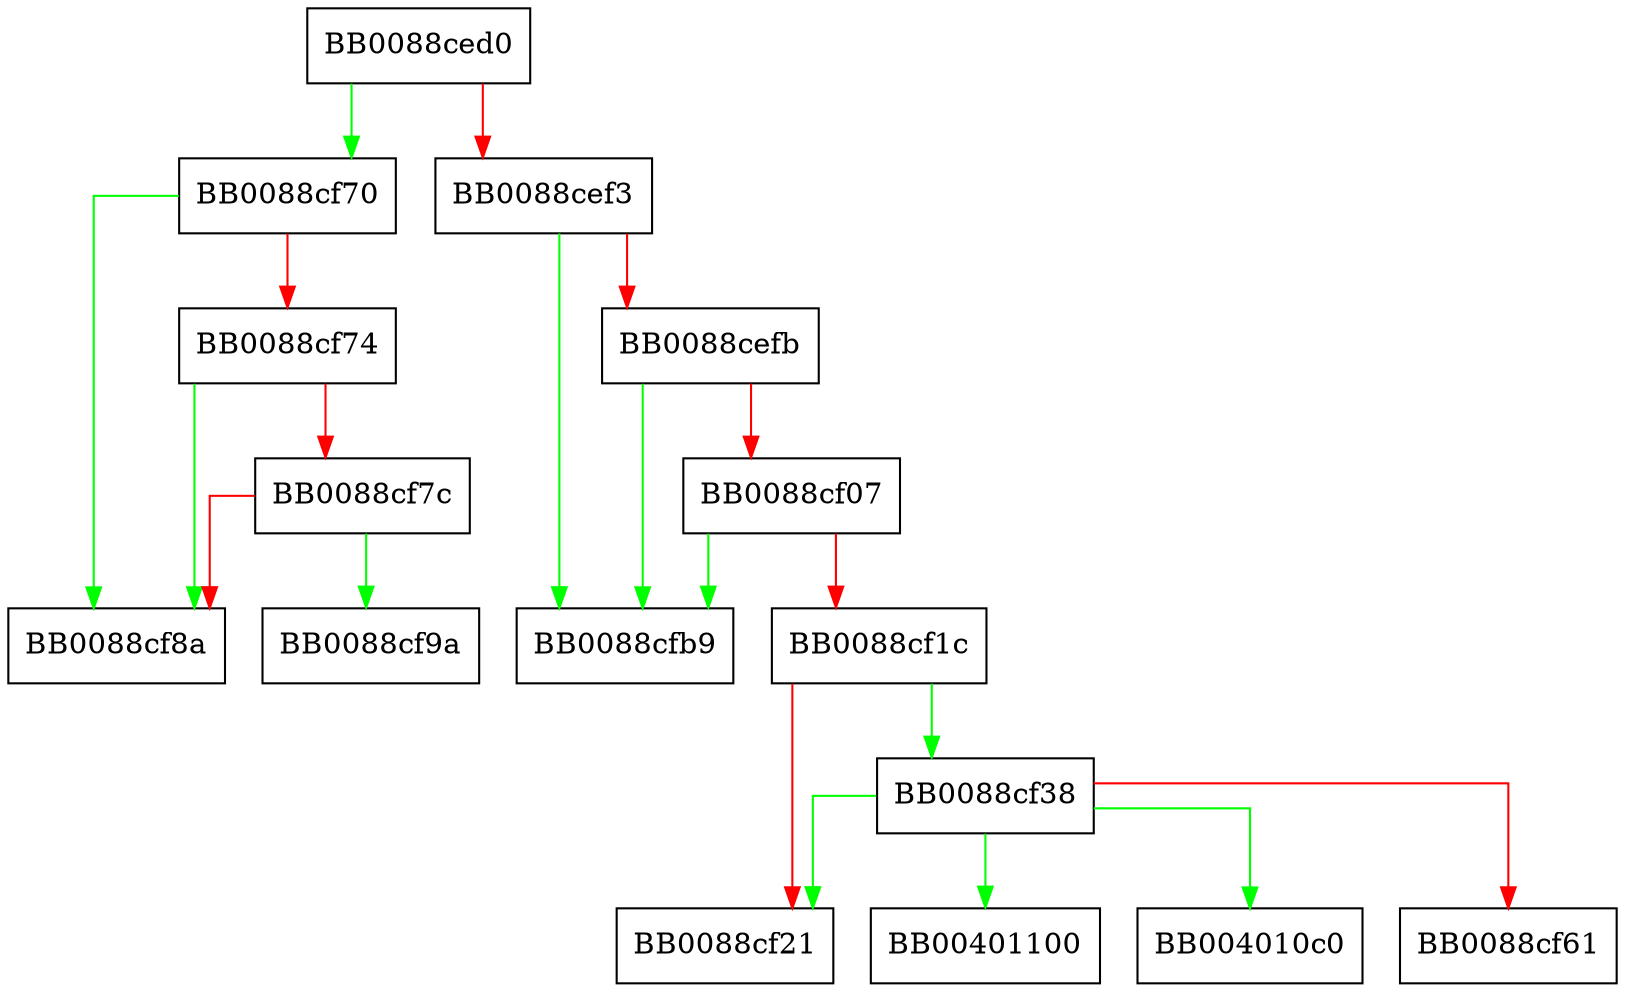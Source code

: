 digraph __xpg_strerror_r {
  node [shape="box"];
  graph [splines=ortho];
  BB0088ced0 -> BB0088cf70 [color="green"];
  BB0088ced0 -> BB0088cef3 [color="red"];
  BB0088cef3 -> BB0088cfb9 [color="green"];
  BB0088cef3 -> BB0088cefb [color="red"];
  BB0088cefb -> BB0088cfb9 [color="green"];
  BB0088cefb -> BB0088cf07 [color="red"];
  BB0088cf07 -> BB0088cfb9 [color="green"];
  BB0088cf07 -> BB0088cf1c [color="red"];
  BB0088cf1c -> BB0088cf38 [color="green"];
  BB0088cf1c -> BB0088cf21 [color="red"];
  BB0088cf38 -> BB00401100 [color="green"];
  BB0088cf38 -> BB004010c0 [color="green"];
  BB0088cf38 -> BB0088cf21 [color="green"];
  BB0088cf38 -> BB0088cf61 [color="red"];
  BB0088cf70 -> BB0088cf8a [color="green"];
  BB0088cf70 -> BB0088cf74 [color="red"];
  BB0088cf74 -> BB0088cf8a [color="green"];
  BB0088cf74 -> BB0088cf7c [color="red"];
  BB0088cf7c -> BB0088cf9a [color="green"];
  BB0088cf7c -> BB0088cf8a [color="red"];
}